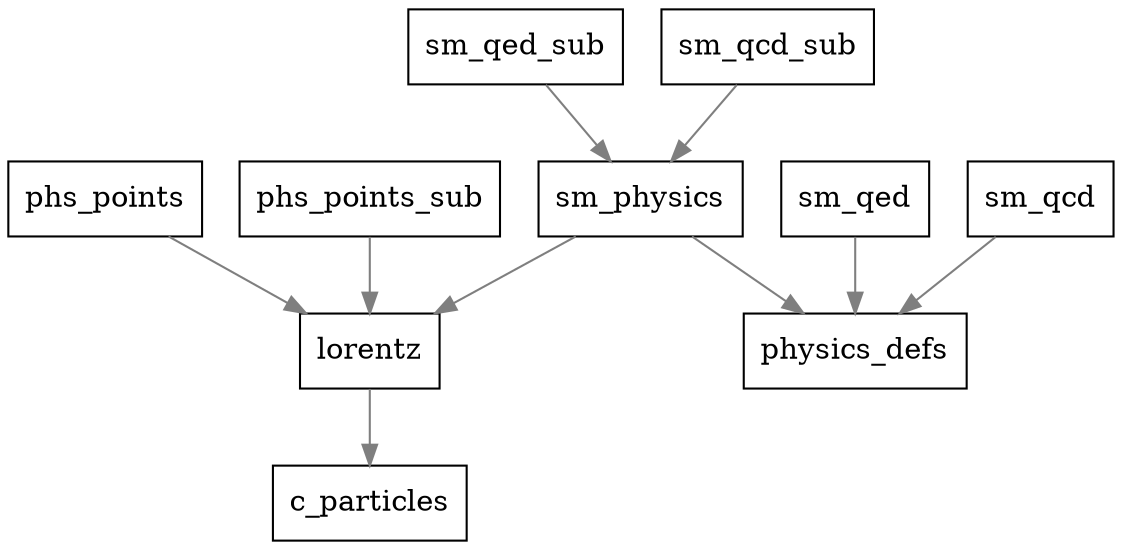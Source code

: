 
digraph G {
concentrate=true
splines=true
node[shape=record,style=filled,fillcolor=white]
edge[color=gray50]
phs_points -> lorentz
sm_physics -> lorentz
sm_qed_sub -> sm_physics
sm_qed -> physics_defs
phs_points_sub -> lorentz
sm_qcd_sub -> sm_physics
sm_physics -> physics_defs
lorentz -> c_particles
sm_qcd -> physics_defs
 }

